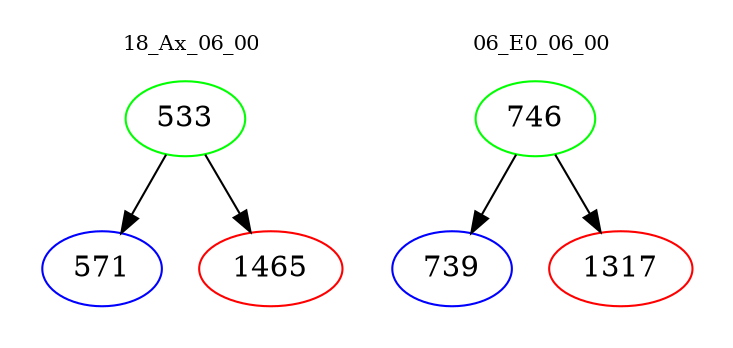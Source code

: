 digraph{
subgraph cluster_0 {
color = white
label = "18_Ax_06_00";
fontsize=10;
T0_533 [label="533", color="green"]
T0_533 -> T0_571 [color="black"]
T0_571 [label="571", color="blue"]
T0_533 -> T0_1465 [color="black"]
T0_1465 [label="1465", color="red"]
}
subgraph cluster_1 {
color = white
label = "06_E0_06_00";
fontsize=10;
T1_746 [label="746", color="green"]
T1_746 -> T1_739 [color="black"]
T1_739 [label="739", color="blue"]
T1_746 -> T1_1317 [color="black"]
T1_1317 [label="1317", color="red"]
}
}
